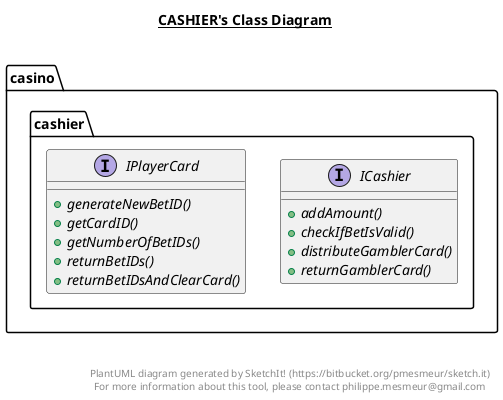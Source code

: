 @startuml

title __CASHIER's Class Diagram__\n

  namespace casino {
    namespace cashier {
      interface casino.cashier.ICashier {
          {abstract} + addAmount()
          {abstract} + checkIfBetIsValid()
          {abstract} + distributeGamblerCard()
          {abstract} + returnGamblerCard()
      }
    }
  }
  

  namespace casino {
    namespace cashier {
      interface casino.cashier.IPlayerCard {
          {abstract} + generateNewBetID()
          {abstract} + getCardID()
          {abstract} + getNumberOfBetIDs()
          {abstract} + returnBetIDs()
          {abstract} + returnBetIDsAndClearCard()
      }
    }
  }
  



right footer


PlantUML diagram generated by SketchIt! (https://bitbucket.org/pmesmeur/sketch.it)
For more information about this tool, please contact philippe.mesmeur@gmail.com
endfooter

@enduml

